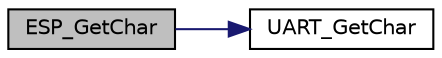 digraph "ESP_GetChar"
{
 // LATEX_PDF_SIZE
  edge [fontname="Helvetica",fontsize="10",labelfontname="Helvetica",labelfontsize="10"];
  node [fontname="Helvetica",fontsize="10",shape=record];
  rankdir="LR";
  Node1 [label="ESP_GetChar",height=0.2,width=0.4,color="black", fillcolor="grey75", style="filled", fontcolor="black",tooltip="Receive a character from ESP, if there is one."];
  Node1 -> Node2 [color="midnightblue",fontsize="10",style="solid",fontname="Helvetica"];
  Node2 [label="UART_GetChar",height=0.2,width=0.4,color="black", fillcolor="white", style="filled",URL="$d8/d63/group__UART__Public__Functions.html#gaee3d05fc74176cdd35292836a99fb56a",tooltip="Get character from RX FIFO."];
}
